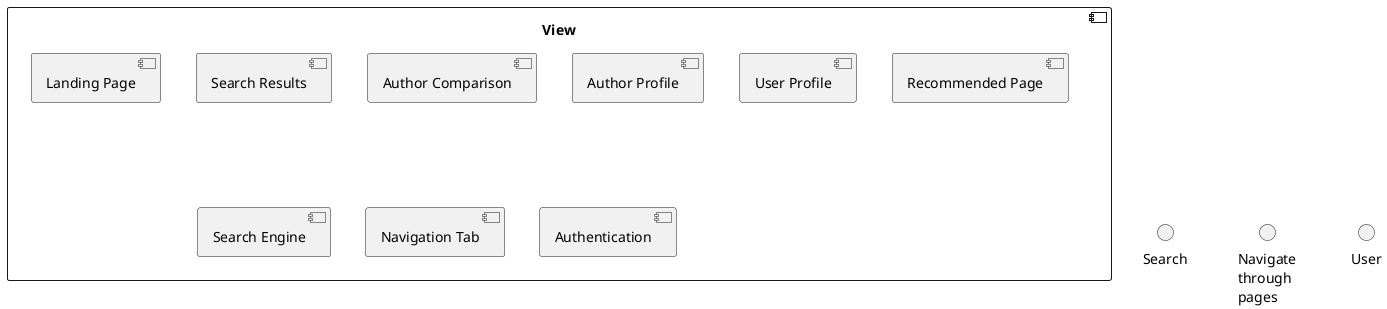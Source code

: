 @startuml
'https://plantuml.com/component-diagram

'/Interfaces
() "Search"
() "Navigate\nthrough\npages"
() "User"

'/Alignment Interfaces
"Search" -[hidden]up- View
"Navigate\nthrough\npages" -[hidden]up- View
"User" -[hidden]up- View


Component View {
'/Components
    Component "Landing Page" as LandP
    Component "Search Results" as SRes
    Component "Author Comparison" as AutComp
    Component "Author Profile" as AutPro
    Component "User Profile" as UsPro
    Component "Recommended Page" as RecP

    Component "Search Engine" as SEn
    Component "Navigation Tab" as Navi
    Component "Authentication" as Auth

'/Ports

'/Top layer alignment
    LandP -[hidden]right- SRes
    SRes -[hidden]right- AutComp
    AutComp -[hidden]right- AutPro
    AutPro -[hidden]right- UsPro
    UsPro -[hidden]right- RecP

'/Down layer alignment
    SRes -[hidden]down- SEn
    SEn -[hidden]right- Navi
    Navi -[hidden]right- Auth

'/Relations





}

@enduml